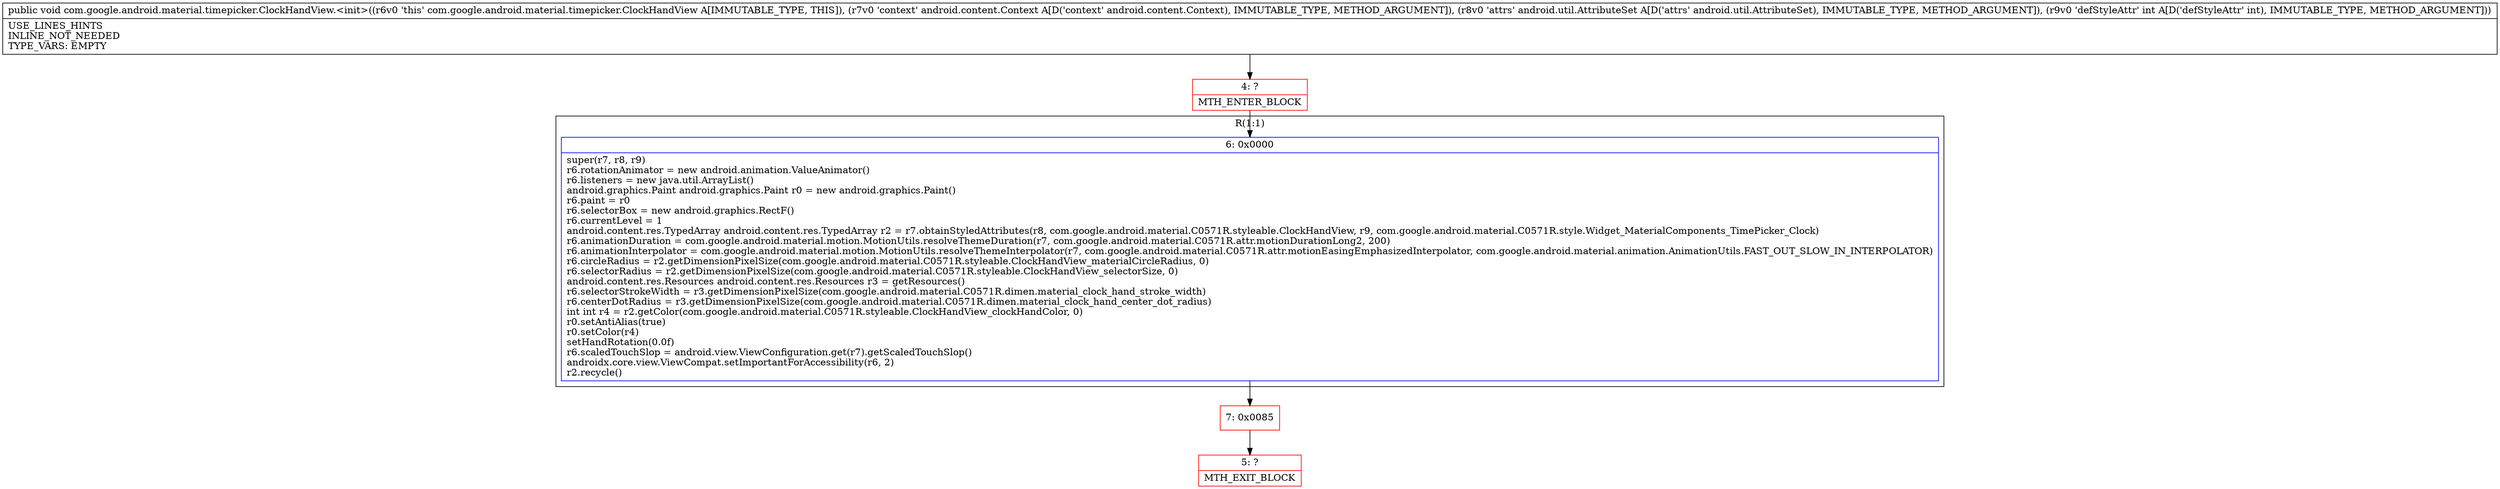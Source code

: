 digraph "CFG forcom.google.android.material.timepicker.ClockHandView.\<init\>(Landroid\/content\/Context;Landroid\/util\/AttributeSet;I)V" {
subgraph cluster_Region_770410105 {
label = "R(1:1)";
node [shape=record,color=blue];
Node_6 [shape=record,label="{6\:\ 0x0000|super(r7, r8, r9)\lr6.rotationAnimator = new android.animation.ValueAnimator()\lr6.listeners = new java.util.ArrayList()\landroid.graphics.Paint android.graphics.Paint r0 = new android.graphics.Paint()\lr6.paint = r0\lr6.selectorBox = new android.graphics.RectF()\lr6.currentLevel = 1\landroid.content.res.TypedArray android.content.res.TypedArray r2 = r7.obtainStyledAttributes(r8, com.google.android.material.C0571R.styleable.ClockHandView, r9, com.google.android.material.C0571R.style.Widget_MaterialComponents_TimePicker_Clock)\lr6.animationDuration = com.google.android.material.motion.MotionUtils.resolveThemeDuration(r7, com.google.android.material.C0571R.attr.motionDurationLong2, 200)\lr6.animationInterpolator = com.google.android.material.motion.MotionUtils.resolveThemeInterpolator(r7, com.google.android.material.C0571R.attr.motionEasingEmphasizedInterpolator, com.google.android.material.animation.AnimationUtils.FAST_OUT_SLOW_IN_INTERPOLATOR)\lr6.circleRadius = r2.getDimensionPixelSize(com.google.android.material.C0571R.styleable.ClockHandView_materialCircleRadius, 0)\lr6.selectorRadius = r2.getDimensionPixelSize(com.google.android.material.C0571R.styleable.ClockHandView_selectorSize, 0)\landroid.content.res.Resources android.content.res.Resources r3 = getResources()\lr6.selectorStrokeWidth = r3.getDimensionPixelSize(com.google.android.material.C0571R.dimen.material_clock_hand_stroke_width)\lr6.centerDotRadius = r3.getDimensionPixelSize(com.google.android.material.C0571R.dimen.material_clock_hand_center_dot_radius)\lint int r4 = r2.getColor(com.google.android.material.C0571R.styleable.ClockHandView_clockHandColor, 0)\lr0.setAntiAlias(true)\lr0.setColor(r4)\lsetHandRotation(0.0f)\lr6.scaledTouchSlop = android.view.ViewConfiguration.get(r7).getScaledTouchSlop()\landroidx.core.view.ViewCompat.setImportantForAccessibility(r6, 2)\lr2.recycle()\l}"];
}
Node_4 [shape=record,color=red,label="{4\:\ ?|MTH_ENTER_BLOCK\l}"];
Node_7 [shape=record,color=red,label="{7\:\ 0x0085}"];
Node_5 [shape=record,color=red,label="{5\:\ ?|MTH_EXIT_BLOCK\l}"];
MethodNode[shape=record,label="{public void com.google.android.material.timepicker.ClockHandView.\<init\>((r6v0 'this' com.google.android.material.timepicker.ClockHandView A[IMMUTABLE_TYPE, THIS]), (r7v0 'context' android.content.Context A[D('context' android.content.Context), IMMUTABLE_TYPE, METHOD_ARGUMENT]), (r8v0 'attrs' android.util.AttributeSet A[D('attrs' android.util.AttributeSet), IMMUTABLE_TYPE, METHOD_ARGUMENT]), (r9v0 'defStyleAttr' int A[D('defStyleAttr' int), IMMUTABLE_TYPE, METHOD_ARGUMENT]))  | USE_LINES_HINTS\lINLINE_NOT_NEEDED\lTYPE_VARS: EMPTY\l}"];
MethodNode -> Node_4;Node_6 -> Node_7;
Node_4 -> Node_6;
Node_7 -> Node_5;
}

